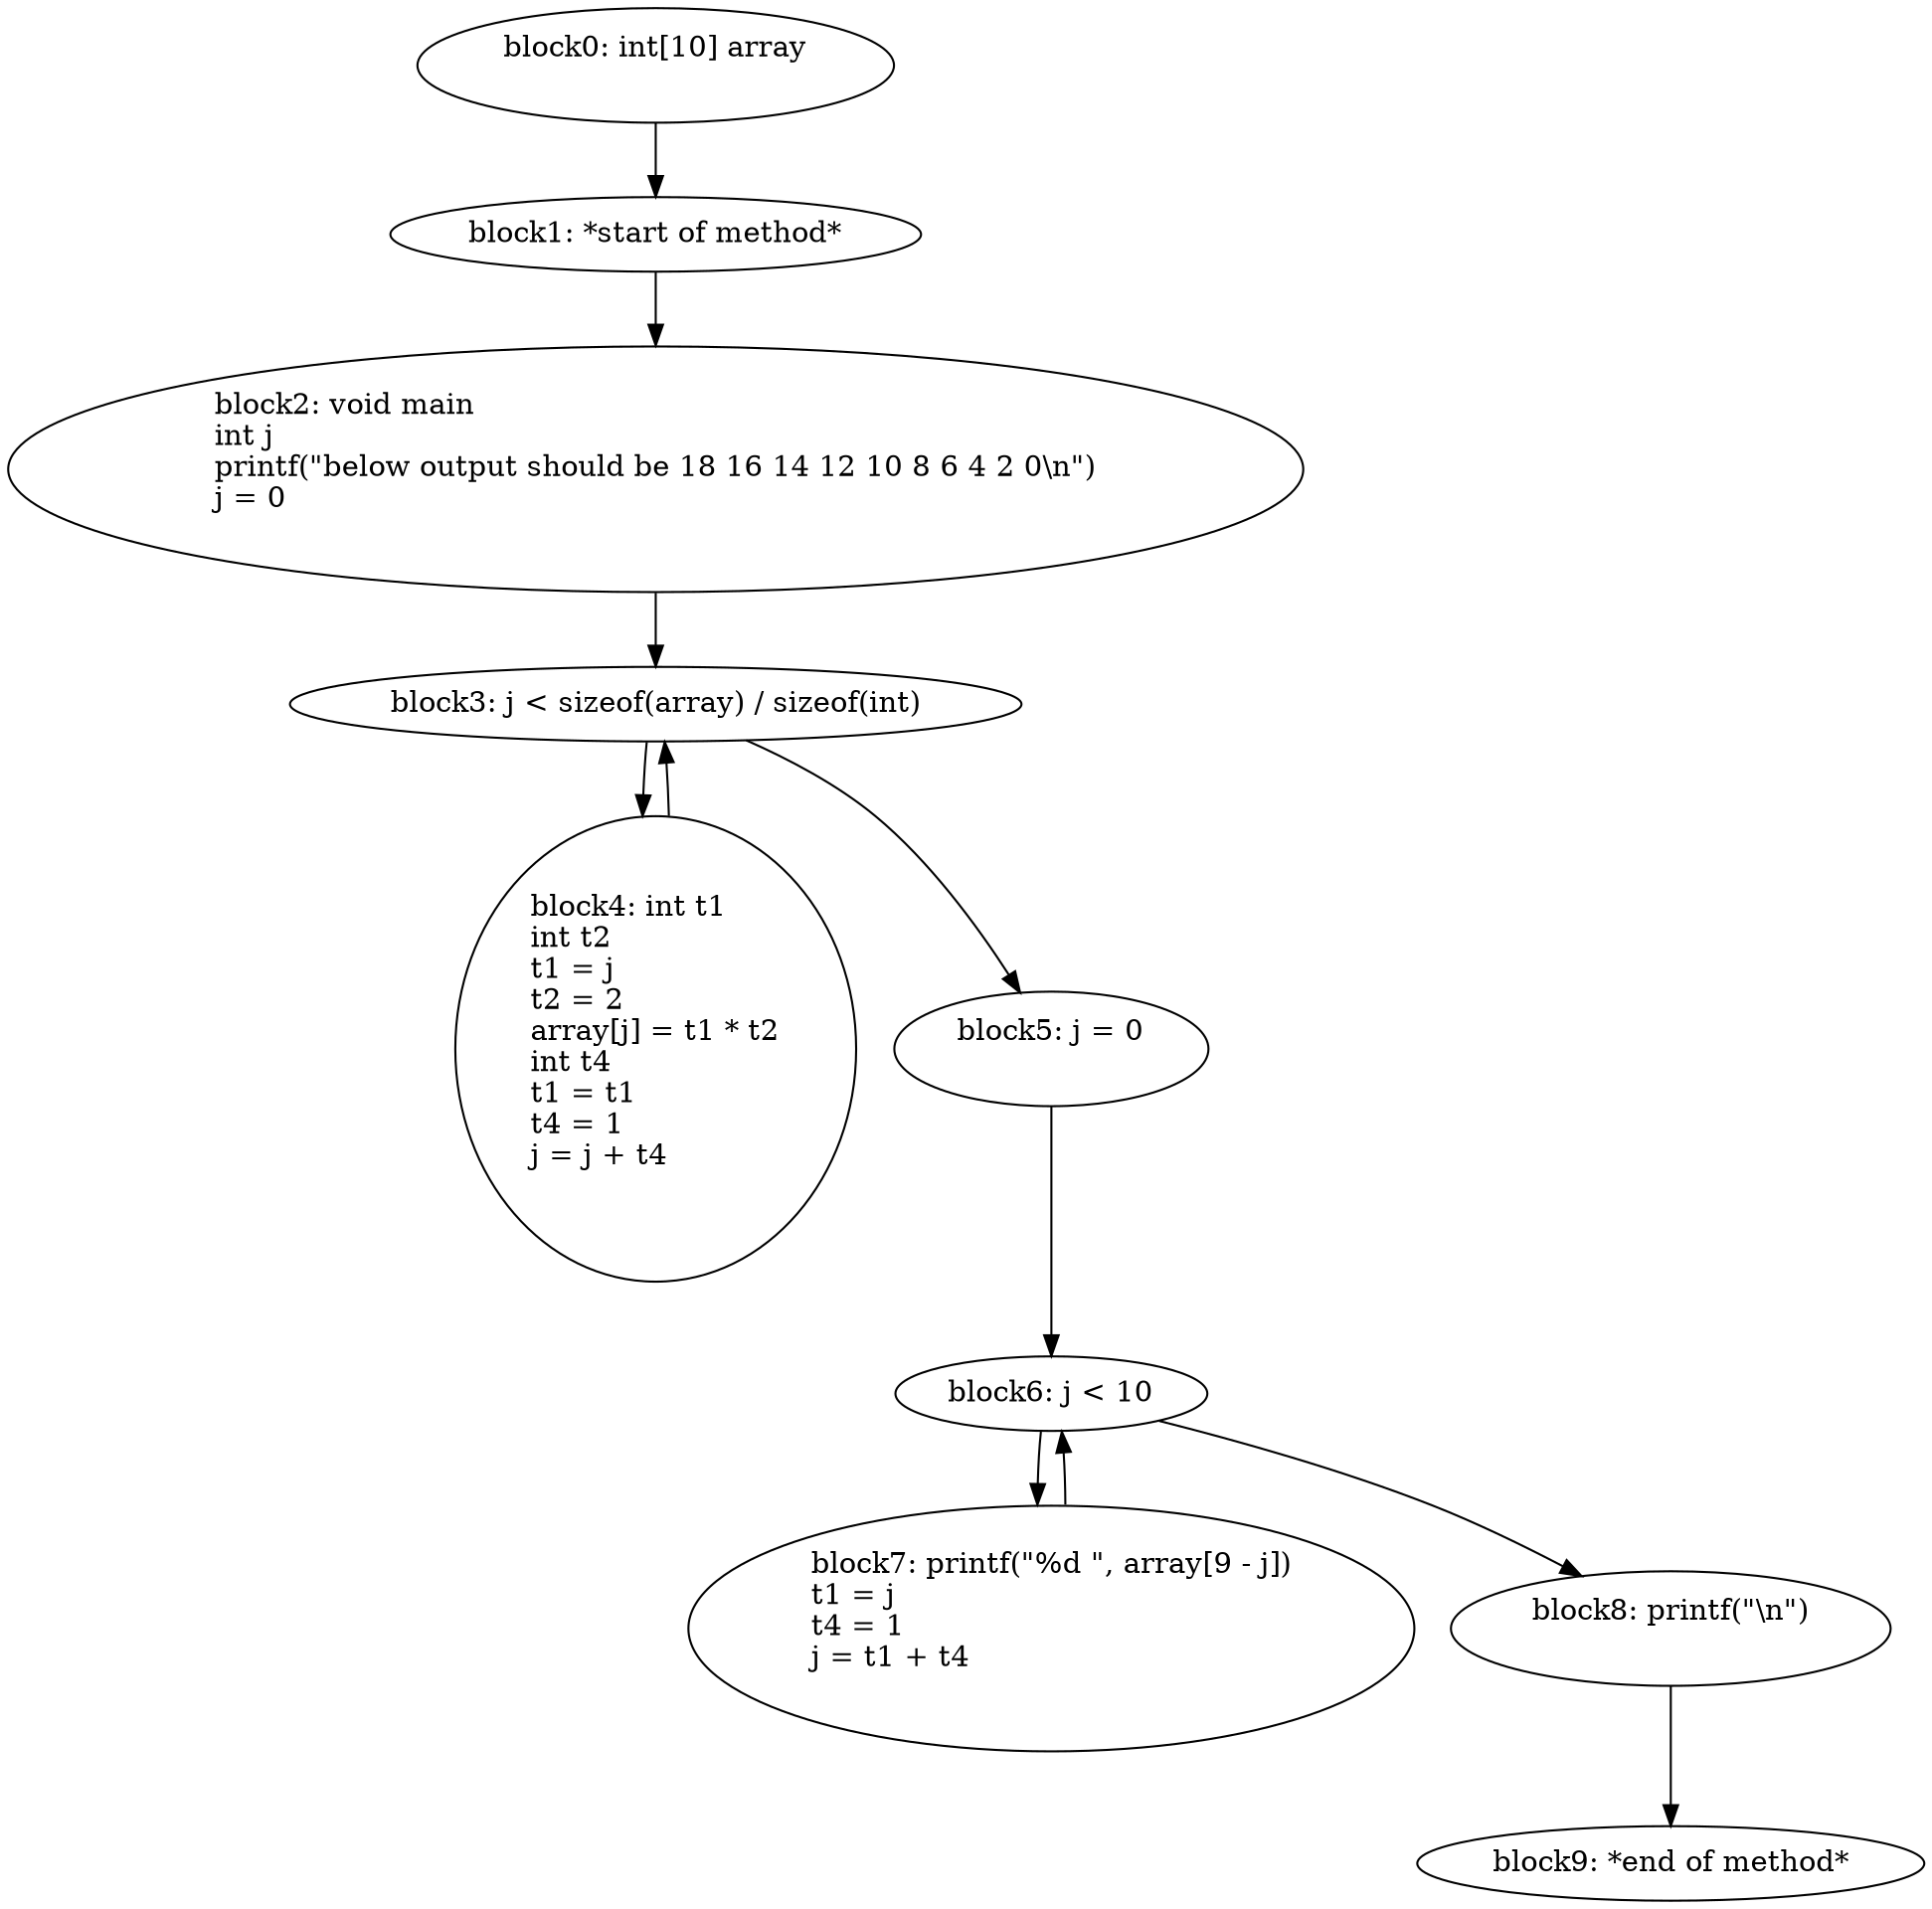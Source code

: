 digraph G {
  block0 [ label="block0: int[10]\ array\l\l" ];
  block1 [ label="block1: *start\ of\ method*\l" ];
  block2 [ label="block2: void\ main\lint\ j\lprintf\(\"below\ output\ should\ be\ 18\ 16\ 14\ 12\ 10\ 8\ 6\ 4\ 2\ 0\\n\"\)\lj\ =\ 0\l\l" ];
  block3 [ label="block3: j\ \<\ sizeof\(array\)\ /\ sizeof\(int\)\l" ];
  block4 [ label="block4: int\ t1\lint\ t2\lt1\ =\ j\lt2\ =\ 2\larray[j]\ =\ t1\ *\ t2\lint\ t4\lt1\ =\ t1\lt4\ =\ 1\lj\ =\ j\ +\ t4\l\l" ];
  block5 [ label="block5: j\ =\ 0\l\l" ];
  block6 [ label="block6: j\ \<\ 10\l" ];
  block7 [ label="block7: printf\(\"%d\ \"\,\ array[9\ -\ j]\)\lt1\ =\ j\lt4\ =\ 1\lj\ =\ t1\ +\ t4\l\l" ];
  block8 [ label="block8: printf\(\"\\n\"\)\l\l" ];
  block9 [ label="block9: *end\ of\ method*\l" ];
  block0 -> block1;
  block1 -> block2;
  block2 -> block3;
  block3 -> block4;
  block4 -> block3;
  block3 -> block5;
  block5 -> block6;
  block6 -> block7;
  block7 -> block6;
  block6 -> block8;
  block8 -> block9;
}
